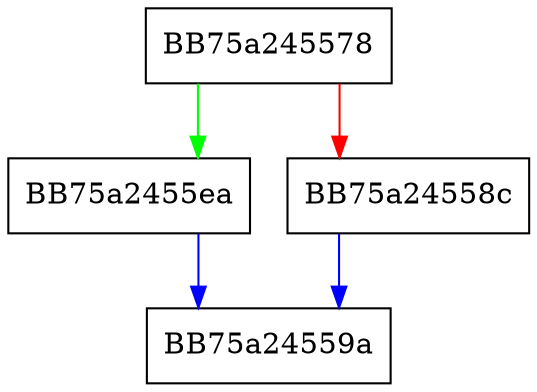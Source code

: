 digraph load_vGDT {
  node [shape="box"];
  graph [splines=ortho];
  BB75a245578 -> BB75a2455ea [color="green"];
  BB75a245578 -> BB75a24558c [color="red"];
  BB75a24558c -> BB75a24559a [color="blue"];
  BB75a2455ea -> BB75a24559a [color="blue"];
}